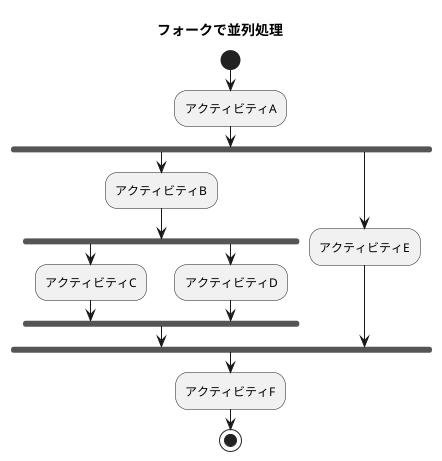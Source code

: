 @startuml 並列処理
title フォークで並列処理
start

:アクティビティA;
fork
:アクティビティB;
fork
:アクティビティC;
fork again
:アクティビティD;
end fork
fork again
:アクティビティE;
end fork
:アクティビティF;
stop
@enduml